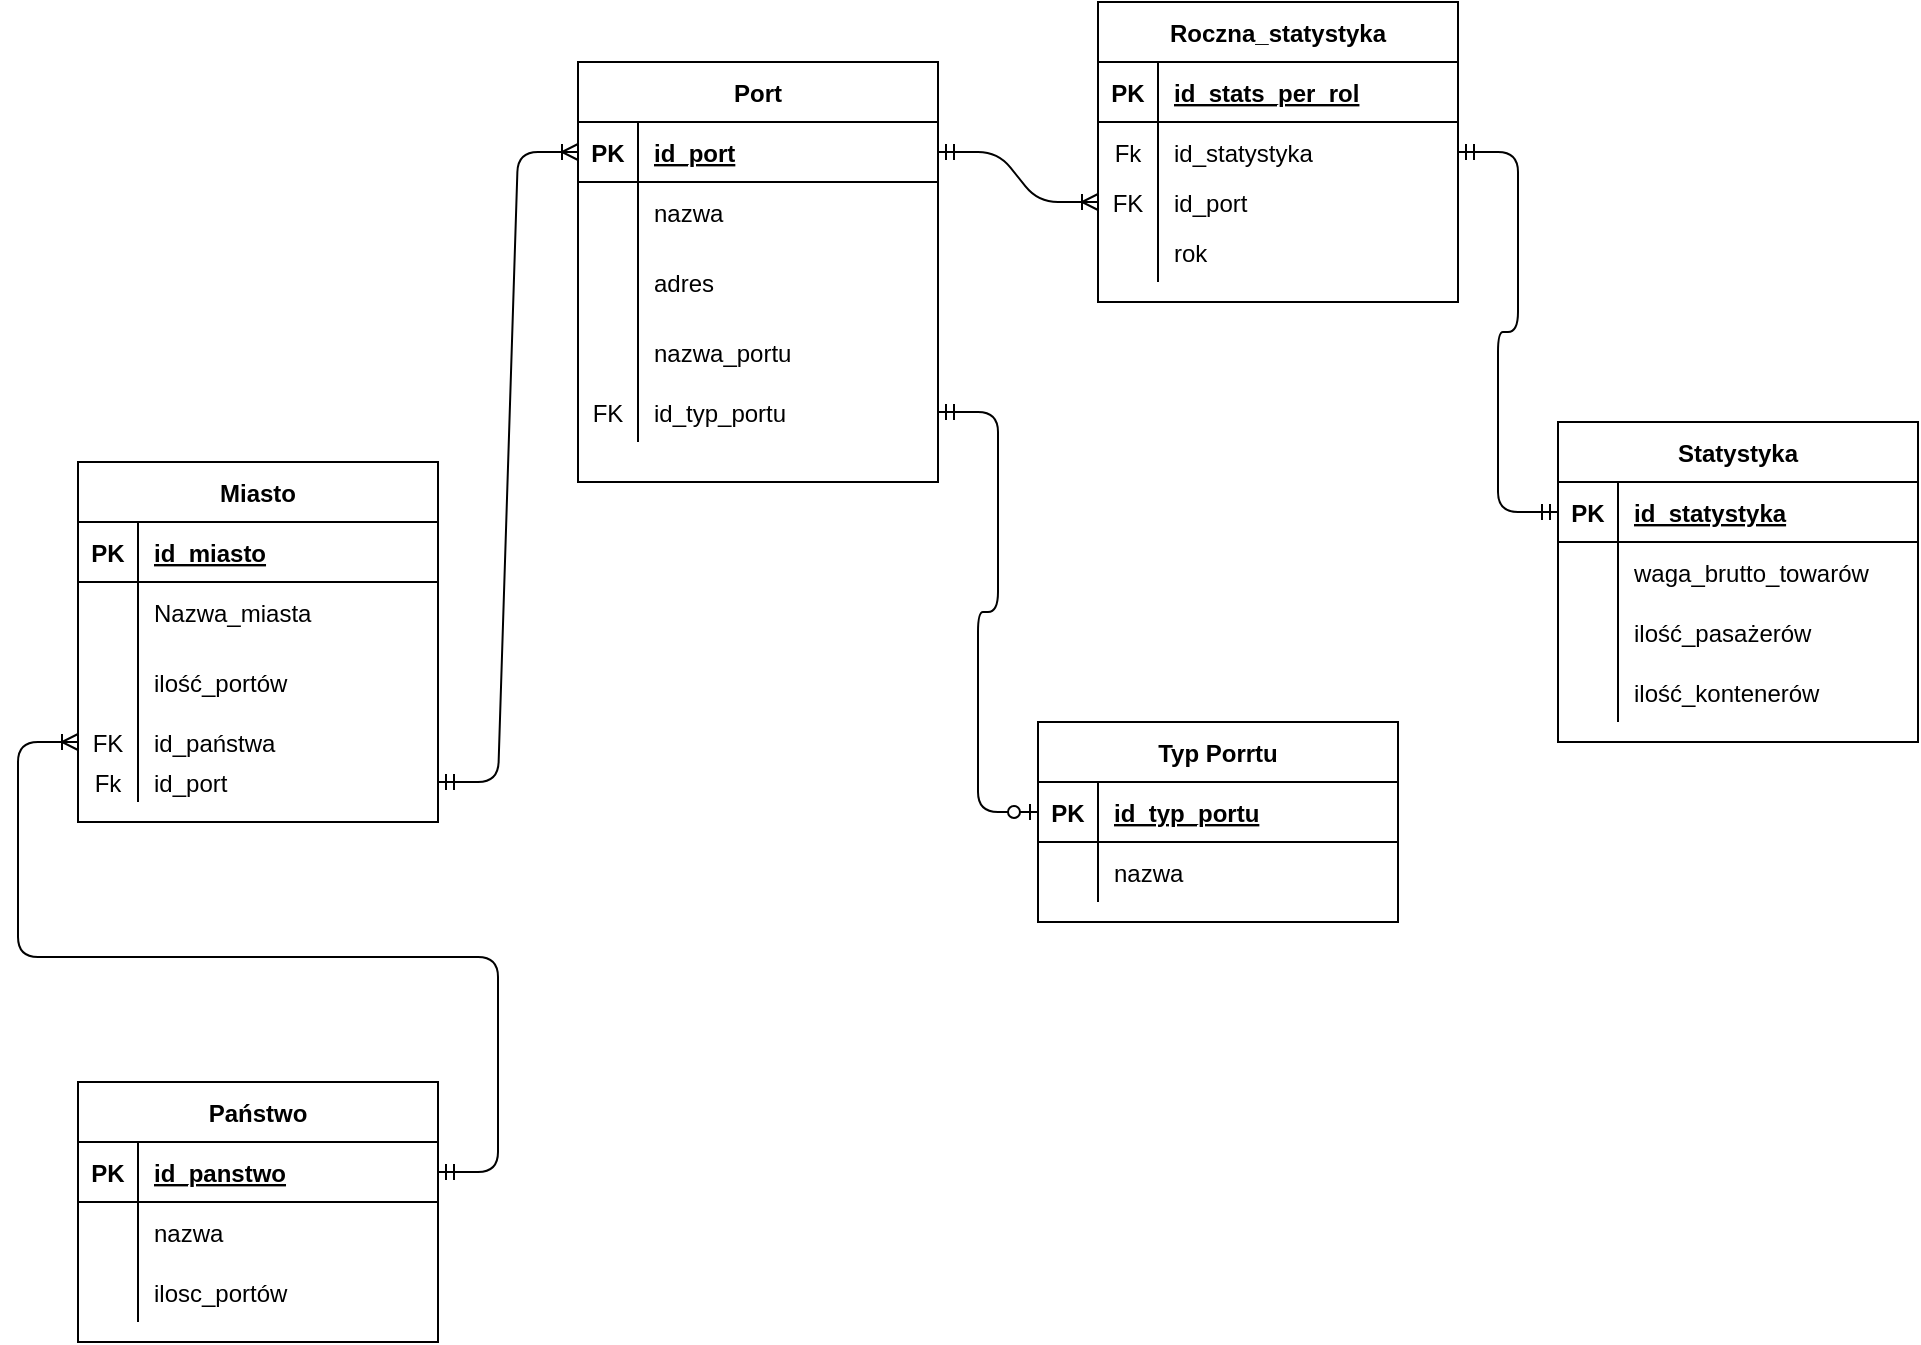 <mxfile version="13.10.4" type="github">
  <diagram id="king28Wa4wDvFOfGBkRx" name="Page-1">
    <mxGraphModel dx="1422" dy="866" grid="1" gridSize="10" guides="1" tooltips="1" connect="1" arrows="1" fold="1" page="1" pageScale="1" pageWidth="1169" pageHeight="827" math="0" shadow="0">
      <root>
        <mxCell id="0" />
        <mxCell id="1" parent="0" />
        <mxCell id="K1D0XlmbZgbigHDm2ijd-8" value="" style="fontSize=12;html=1;endArrow=ERoneToMany;startArrow=ERmandOne;entryX=0;entryY=0.5;entryDx=0;entryDy=0;exitX=1;exitY=0.5;exitDx=0;exitDy=0;edgeStyle=entityRelationEdgeStyle;" parent="1" source="XOcuQOFH5wMLyC1MqPu--37" target="XOcuQOFH5wMLyC1MqPu--15" edge="1">
          <mxGeometry width="100" height="100" relative="1" as="geometry">
            <mxPoint x="350" y="120" as="sourcePoint" />
            <mxPoint x="370" y="160" as="targetPoint" />
          </mxGeometry>
        </mxCell>
        <mxCell id="vb1wHJumCxCyKyXdI1n8-16" value="Miasto" style="shape=table;startSize=30;container=1;collapsible=1;childLayout=tableLayout;fixedRows=1;rowLines=0;fontStyle=1;align=center;resizeLast=1;" parent="1" vertex="1">
          <mxGeometry x="210" y="270" width="180" height="180" as="geometry" />
        </mxCell>
        <mxCell id="vb1wHJumCxCyKyXdI1n8-17" value="" style="shape=partialRectangle;collapsible=0;dropTarget=0;pointerEvents=0;fillColor=none;top=0;left=0;bottom=1;right=0;points=[[0,0.5],[1,0.5]];portConstraint=eastwest;" parent="vb1wHJumCxCyKyXdI1n8-16" vertex="1">
          <mxGeometry y="30" width="180" height="30" as="geometry" />
        </mxCell>
        <mxCell id="vb1wHJumCxCyKyXdI1n8-18" value="PK" style="shape=partialRectangle;connectable=0;fillColor=none;top=0;left=0;bottom=0;right=0;fontStyle=1;overflow=hidden;" parent="vb1wHJumCxCyKyXdI1n8-17" vertex="1">
          <mxGeometry width="30" height="30" as="geometry" />
        </mxCell>
        <mxCell id="vb1wHJumCxCyKyXdI1n8-19" value="id_miasto" style="shape=partialRectangle;connectable=0;fillColor=none;top=0;left=0;bottom=0;right=0;align=left;spacingLeft=6;fontStyle=5;overflow=hidden;" parent="vb1wHJumCxCyKyXdI1n8-17" vertex="1">
          <mxGeometry x="30" width="150" height="30" as="geometry" />
        </mxCell>
        <mxCell id="vb1wHJumCxCyKyXdI1n8-20" value="" style="shape=partialRectangle;collapsible=0;dropTarget=0;pointerEvents=0;fillColor=none;top=0;left=0;bottom=0;right=0;points=[[0,0.5],[1,0.5]];portConstraint=eastwest;" parent="vb1wHJumCxCyKyXdI1n8-16" vertex="1">
          <mxGeometry y="60" width="180" height="30" as="geometry" />
        </mxCell>
        <mxCell id="vb1wHJumCxCyKyXdI1n8-21" value="" style="shape=partialRectangle;connectable=0;fillColor=none;top=0;left=0;bottom=0;right=0;editable=1;overflow=hidden;" parent="vb1wHJumCxCyKyXdI1n8-20" vertex="1">
          <mxGeometry width="30" height="30" as="geometry" />
        </mxCell>
        <mxCell id="vb1wHJumCxCyKyXdI1n8-22" value="Nazwa_miasta" style="shape=partialRectangle;connectable=0;fillColor=none;top=0;left=0;bottom=0;right=0;align=left;spacingLeft=6;overflow=hidden;" parent="vb1wHJumCxCyKyXdI1n8-20" vertex="1">
          <mxGeometry x="30" width="150" height="30" as="geometry" />
        </mxCell>
        <mxCell id="vb1wHJumCxCyKyXdI1n8-23" value="" style="shape=partialRectangle;collapsible=0;dropTarget=0;pointerEvents=0;fillColor=none;top=0;left=0;bottom=0;right=0;points=[[0,0.5],[1,0.5]];portConstraint=eastwest;" parent="vb1wHJumCxCyKyXdI1n8-16" vertex="1">
          <mxGeometry y="90" width="180" height="40" as="geometry" />
        </mxCell>
        <mxCell id="vb1wHJumCxCyKyXdI1n8-24" value="" style="shape=partialRectangle;connectable=0;fillColor=none;top=0;left=0;bottom=0;right=0;editable=1;overflow=hidden;" parent="vb1wHJumCxCyKyXdI1n8-23" vertex="1">
          <mxGeometry width="30" height="40" as="geometry" />
        </mxCell>
        <mxCell id="vb1wHJumCxCyKyXdI1n8-25" value="ilość_portów" style="shape=partialRectangle;connectable=0;fillColor=none;top=0;left=0;bottom=0;right=0;align=left;spacingLeft=6;overflow=hidden;" parent="vb1wHJumCxCyKyXdI1n8-23" vertex="1">
          <mxGeometry x="30" width="150" height="40" as="geometry" />
        </mxCell>
        <mxCell id="vb1wHJumCxCyKyXdI1n8-26" value="" style="shape=partialRectangle;collapsible=0;dropTarget=0;pointerEvents=0;fillColor=none;top=0;left=0;bottom=0;right=0;points=[[0,0.5],[1,0.5]];portConstraint=eastwest;" parent="vb1wHJumCxCyKyXdI1n8-16" vertex="1">
          <mxGeometry y="130" width="180" height="20" as="geometry" />
        </mxCell>
        <mxCell id="vb1wHJumCxCyKyXdI1n8-27" value="FK" style="shape=partialRectangle;connectable=0;fillColor=none;top=0;left=0;bottom=0;right=0;editable=1;overflow=hidden;" parent="vb1wHJumCxCyKyXdI1n8-26" vertex="1">
          <mxGeometry width="30" height="20" as="geometry" />
        </mxCell>
        <mxCell id="vb1wHJumCxCyKyXdI1n8-28" value="id_państwa" style="shape=partialRectangle;connectable=0;fillColor=none;top=0;left=0;bottom=0;right=0;align=left;spacingLeft=6;overflow=hidden;" parent="vb1wHJumCxCyKyXdI1n8-26" vertex="1">
          <mxGeometry x="30" width="150" height="20" as="geometry" />
        </mxCell>
        <mxCell id="XOcuQOFH5wMLyC1MqPu--37" style="shape=partialRectangle;collapsible=0;dropTarget=0;pointerEvents=0;fillColor=none;top=0;left=0;bottom=0;right=0;points=[[0,0.5],[1,0.5]];portConstraint=eastwest;" parent="vb1wHJumCxCyKyXdI1n8-16" vertex="1">
          <mxGeometry y="150" width="180" height="20" as="geometry" />
        </mxCell>
        <mxCell id="XOcuQOFH5wMLyC1MqPu--38" value="Fk" style="shape=partialRectangle;connectable=0;fillColor=none;top=0;left=0;bottom=0;right=0;editable=1;overflow=hidden;" parent="XOcuQOFH5wMLyC1MqPu--37" vertex="1">
          <mxGeometry width="30" height="20" as="geometry" />
        </mxCell>
        <mxCell id="XOcuQOFH5wMLyC1MqPu--39" value="id_port" style="shape=partialRectangle;connectable=0;fillColor=none;top=0;left=0;bottom=0;right=0;align=left;spacingLeft=6;overflow=hidden;" parent="XOcuQOFH5wMLyC1MqPu--37" vertex="1">
          <mxGeometry x="30" width="150" height="20" as="geometry" />
        </mxCell>
        <mxCell id="XOcuQOFH5wMLyC1MqPu--1" value="Państwo" style="shape=table;startSize=30;container=1;collapsible=1;childLayout=tableLayout;fixedRows=1;rowLines=0;fontStyle=1;align=center;resizeLast=1;" parent="1" vertex="1">
          <mxGeometry x="210" y="580" width="180" height="130" as="geometry" />
        </mxCell>
        <mxCell id="XOcuQOFH5wMLyC1MqPu--2" value="" style="shape=partialRectangle;collapsible=0;dropTarget=0;pointerEvents=0;fillColor=none;top=0;left=0;bottom=1;right=0;points=[[0,0.5],[1,0.5]];portConstraint=eastwest;" parent="XOcuQOFH5wMLyC1MqPu--1" vertex="1">
          <mxGeometry y="30" width="180" height="30" as="geometry" />
        </mxCell>
        <mxCell id="XOcuQOFH5wMLyC1MqPu--3" value="PK" style="shape=partialRectangle;connectable=0;fillColor=none;top=0;left=0;bottom=0;right=0;fontStyle=1;overflow=hidden;" parent="XOcuQOFH5wMLyC1MqPu--2" vertex="1">
          <mxGeometry width="30" height="30" as="geometry" />
        </mxCell>
        <mxCell id="XOcuQOFH5wMLyC1MqPu--4" value="id_panstwo" style="shape=partialRectangle;connectable=0;fillColor=none;top=0;left=0;bottom=0;right=0;align=left;spacingLeft=6;fontStyle=5;overflow=hidden;" parent="XOcuQOFH5wMLyC1MqPu--2" vertex="1">
          <mxGeometry x="30" width="150" height="30" as="geometry" />
        </mxCell>
        <mxCell id="XOcuQOFH5wMLyC1MqPu--5" value="" style="shape=partialRectangle;collapsible=0;dropTarget=0;pointerEvents=0;fillColor=none;top=0;left=0;bottom=0;right=0;points=[[0,0.5],[1,0.5]];portConstraint=eastwest;" parent="XOcuQOFH5wMLyC1MqPu--1" vertex="1">
          <mxGeometry y="60" width="180" height="30" as="geometry" />
        </mxCell>
        <mxCell id="XOcuQOFH5wMLyC1MqPu--6" value="" style="shape=partialRectangle;connectable=0;fillColor=none;top=0;left=0;bottom=0;right=0;editable=1;overflow=hidden;" parent="XOcuQOFH5wMLyC1MqPu--5" vertex="1">
          <mxGeometry width="30" height="30" as="geometry" />
        </mxCell>
        <mxCell id="XOcuQOFH5wMLyC1MqPu--7" value="nazwa" style="shape=partialRectangle;connectable=0;fillColor=none;top=0;left=0;bottom=0;right=0;align=left;spacingLeft=6;overflow=hidden;" parent="XOcuQOFH5wMLyC1MqPu--5" vertex="1">
          <mxGeometry x="30" width="150" height="30" as="geometry" />
        </mxCell>
        <mxCell id="27LTRLqGeg-7tcX5e2VQ-1" style="shape=partialRectangle;collapsible=0;dropTarget=0;pointerEvents=0;fillColor=none;top=0;left=0;bottom=0;right=0;points=[[0,0.5],[1,0.5]];portConstraint=eastwest;" vertex="1" parent="XOcuQOFH5wMLyC1MqPu--1">
          <mxGeometry y="90" width="180" height="30" as="geometry" />
        </mxCell>
        <mxCell id="27LTRLqGeg-7tcX5e2VQ-2" style="shape=partialRectangle;connectable=0;fillColor=none;top=0;left=0;bottom=0;right=0;editable=1;overflow=hidden;" vertex="1" parent="27LTRLqGeg-7tcX5e2VQ-1">
          <mxGeometry width="30" height="30" as="geometry" />
        </mxCell>
        <mxCell id="27LTRLqGeg-7tcX5e2VQ-3" value="ilosc_portów" style="shape=partialRectangle;connectable=0;fillColor=none;top=0;left=0;bottom=0;right=0;align=left;spacingLeft=6;overflow=hidden;" vertex="1" parent="27LTRLqGeg-7tcX5e2VQ-1">
          <mxGeometry x="30" width="150" height="30" as="geometry" />
        </mxCell>
        <mxCell id="XOcuQOFH5wMLyC1MqPu--14" value="Port" style="shape=table;startSize=30;container=1;collapsible=1;childLayout=tableLayout;fixedRows=1;rowLines=0;fontStyle=1;align=center;resizeLast=1;" parent="1" vertex="1">
          <mxGeometry x="460" y="70" width="180" height="210" as="geometry" />
        </mxCell>
        <mxCell id="XOcuQOFH5wMLyC1MqPu--15" value="" style="shape=partialRectangle;collapsible=0;dropTarget=0;pointerEvents=0;fillColor=none;top=0;left=0;bottom=1;right=0;points=[[0,0.5],[1,0.5]];portConstraint=eastwest;" parent="XOcuQOFH5wMLyC1MqPu--14" vertex="1">
          <mxGeometry y="30" width="180" height="30" as="geometry" />
        </mxCell>
        <mxCell id="XOcuQOFH5wMLyC1MqPu--16" value="PK" style="shape=partialRectangle;connectable=0;fillColor=none;top=0;left=0;bottom=0;right=0;fontStyle=1;overflow=hidden;" parent="XOcuQOFH5wMLyC1MqPu--15" vertex="1">
          <mxGeometry width="30" height="30" as="geometry" />
        </mxCell>
        <mxCell id="XOcuQOFH5wMLyC1MqPu--17" value="id_port" style="shape=partialRectangle;connectable=0;fillColor=none;top=0;left=0;bottom=0;right=0;align=left;spacingLeft=6;fontStyle=5;overflow=hidden;" parent="XOcuQOFH5wMLyC1MqPu--15" vertex="1">
          <mxGeometry x="30" width="150" height="30" as="geometry" />
        </mxCell>
        <mxCell id="XOcuQOFH5wMLyC1MqPu--18" value="" style="shape=partialRectangle;collapsible=0;dropTarget=0;pointerEvents=0;fillColor=none;top=0;left=0;bottom=0;right=0;points=[[0,0.5],[1,0.5]];portConstraint=eastwest;" parent="XOcuQOFH5wMLyC1MqPu--14" vertex="1">
          <mxGeometry y="60" width="180" height="30" as="geometry" />
        </mxCell>
        <mxCell id="XOcuQOFH5wMLyC1MqPu--19" value="" style="shape=partialRectangle;connectable=0;fillColor=none;top=0;left=0;bottom=0;right=0;editable=1;overflow=hidden;" parent="XOcuQOFH5wMLyC1MqPu--18" vertex="1">
          <mxGeometry width="30" height="30" as="geometry" />
        </mxCell>
        <mxCell id="XOcuQOFH5wMLyC1MqPu--20" value="nazwa" style="shape=partialRectangle;connectable=0;fillColor=none;top=0;left=0;bottom=0;right=0;align=left;spacingLeft=6;overflow=hidden;" parent="XOcuQOFH5wMLyC1MqPu--18" vertex="1">
          <mxGeometry x="30" width="150" height="30" as="geometry" />
        </mxCell>
        <mxCell id="XOcuQOFH5wMLyC1MqPu--21" value="" style="shape=partialRectangle;collapsible=0;dropTarget=0;pointerEvents=0;fillColor=none;top=0;left=0;bottom=0;right=0;points=[[0,0.5],[1,0.5]];portConstraint=eastwest;" parent="XOcuQOFH5wMLyC1MqPu--14" vertex="1">
          <mxGeometry y="90" width="180" height="40" as="geometry" />
        </mxCell>
        <mxCell id="XOcuQOFH5wMLyC1MqPu--22" value="" style="shape=partialRectangle;connectable=0;fillColor=none;top=0;left=0;bottom=0;right=0;editable=1;overflow=hidden;" parent="XOcuQOFH5wMLyC1MqPu--21" vertex="1">
          <mxGeometry width="30" height="40" as="geometry" />
        </mxCell>
        <mxCell id="XOcuQOFH5wMLyC1MqPu--23" value="adres" style="shape=partialRectangle;connectable=0;fillColor=none;top=0;left=0;bottom=0;right=0;align=left;spacingLeft=6;overflow=hidden;" parent="XOcuQOFH5wMLyC1MqPu--21" vertex="1">
          <mxGeometry x="30" width="150" height="40" as="geometry" />
        </mxCell>
        <mxCell id="27LTRLqGeg-7tcX5e2VQ-4" style="shape=partialRectangle;collapsible=0;dropTarget=0;pointerEvents=0;fillColor=none;top=0;left=0;bottom=0;right=0;points=[[0,0.5],[1,0.5]];portConstraint=eastwest;" vertex="1" parent="XOcuQOFH5wMLyC1MqPu--14">
          <mxGeometry y="130" width="180" height="30" as="geometry" />
        </mxCell>
        <mxCell id="27LTRLqGeg-7tcX5e2VQ-5" style="shape=partialRectangle;connectable=0;fillColor=none;top=0;left=0;bottom=0;right=0;editable=1;overflow=hidden;" vertex="1" parent="27LTRLqGeg-7tcX5e2VQ-4">
          <mxGeometry width="30" height="30" as="geometry" />
        </mxCell>
        <mxCell id="27LTRLqGeg-7tcX5e2VQ-6" value="nazwa_portu" style="shape=partialRectangle;connectable=0;fillColor=none;top=0;left=0;bottom=0;right=0;align=left;spacingLeft=6;overflow=hidden;" vertex="1" parent="27LTRLqGeg-7tcX5e2VQ-4">
          <mxGeometry x="30" width="150" height="30" as="geometry" />
        </mxCell>
        <mxCell id="XOcuQOFH5wMLyC1MqPu--24" value="" style="shape=partialRectangle;collapsible=0;dropTarget=0;pointerEvents=0;fillColor=none;top=0;left=0;bottom=0;right=0;points=[[0,0.5],[1,0.5]];portConstraint=eastwest;" parent="XOcuQOFH5wMLyC1MqPu--14" vertex="1">
          <mxGeometry y="160" width="180" height="30" as="geometry" />
        </mxCell>
        <mxCell id="XOcuQOFH5wMLyC1MqPu--25" value="FK" style="shape=partialRectangle;connectable=0;fillColor=none;top=0;left=0;bottom=0;right=0;editable=1;overflow=hidden;" parent="XOcuQOFH5wMLyC1MqPu--24" vertex="1">
          <mxGeometry width="30" height="30" as="geometry" />
        </mxCell>
        <mxCell id="XOcuQOFH5wMLyC1MqPu--26" value="id_typ_portu" style="shape=partialRectangle;connectable=0;fillColor=none;top=0;left=0;bottom=0;right=0;align=left;spacingLeft=6;overflow=hidden;" parent="XOcuQOFH5wMLyC1MqPu--24" vertex="1">
          <mxGeometry x="30" width="150" height="30" as="geometry" />
        </mxCell>
        <mxCell id="XOcuQOFH5wMLyC1MqPu--40" value="Roczna_statystyka" style="shape=table;startSize=30;container=1;collapsible=1;childLayout=tableLayout;fixedRows=1;rowLines=0;fontStyle=1;align=center;resizeLast=1;" parent="1" vertex="1">
          <mxGeometry x="720" y="40" width="180" height="150" as="geometry" />
        </mxCell>
        <mxCell id="XOcuQOFH5wMLyC1MqPu--41" value="" style="shape=partialRectangle;collapsible=0;dropTarget=0;pointerEvents=0;fillColor=none;top=0;left=0;bottom=1;right=0;points=[[0,0.5],[1,0.5]];portConstraint=eastwest;" parent="XOcuQOFH5wMLyC1MqPu--40" vertex="1">
          <mxGeometry y="30" width="180" height="30" as="geometry" />
        </mxCell>
        <mxCell id="XOcuQOFH5wMLyC1MqPu--42" value="PK" style="shape=partialRectangle;connectable=0;fillColor=none;top=0;left=0;bottom=0;right=0;fontStyle=1;overflow=hidden;" parent="XOcuQOFH5wMLyC1MqPu--41" vertex="1">
          <mxGeometry width="30" height="30" as="geometry" />
        </mxCell>
        <mxCell id="XOcuQOFH5wMLyC1MqPu--43" value="id_stats_per_rol" style="shape=partialRectangle;connectable=0;fillColor=none;top=0;left=0;bottom=0;right=0;align=left;spacingLeft=6;fontStyle=5;overflow=hidden;" parent="XOcuQOFH5wMLyC1MqPu--41" vertex="1">
          <mxGeometry x="30" width="150" height="30" as="geometry" />
        </mxCell>
        <mxCell id="XOcuQOFH5wMLyC1MqPu--44" value="" style="shape=partialRectangle;collapsible=0;dropTarget=0;pointerEvents=0;fillColor=none;top=0;left=0;bottom=0;right=0;points=[[0,0.5],[1,0.5]];portConstraint=eastwest;" parent="XOcuQOFH5wMLyC1MqPu--40" vertex="1">
          <mxGeometry y="60" width="180" height="30" as="geometry" />
        </mxCell>
        <mxCell id="XOcuQOFH5wMLyC1MqPu--45" value="Fk" style="shape=partialRectangle;connectable=0;fillColor=none;top=0;left=0;bottom=0;right=0;editable=1;overflow=hidden;" parent="XOcuQOFH5wMLyC1MqPu--44" vertex="1">
          <mxGeometry width="30" height="30" as="geometry" />
        </mxCell>
        <mxCell id="XOcuQOFH5wMLyC1MqPu--46" value="id_statystyka" style="shape=partialRectangle;connectable=0;fillColor=none;top=0;left=0;bottom=0;right=0;align=left;spacingLeft=6;overflow=hidden;" parent="XOcuQOFH5wMLyC1MqPu--44" vertex="1">
          <mxGeometry x="30" width="150" height="30" as="geometry" />
        </mxCell>
        <mxCell id="XOcuQOFH5wMLyC1MqPu--47" value="" style="shape=partialRectangle;collapsible=0;dropTarget=0;pointerEvents=0;fillColor=none;top=0;left=0;bottom=0;right=0;points=[[0,0.5],[1,0.5]];portConstraint=eastwest;" parent="XOcuQOFH5wMLyC1MqPu--40" vertex="1">
          <mxGeometry y="90" width="180" height="20" as="geometry" />
        </mxCell>
        <mxCell id="XOcuQOFH5wMLyC1MqPu--48" value="FK" style="shape=partialRectangle;connectable=0;fillColor=none;top=0;left=0;bottom=0;right=0;editable=1;overflow=hidden;" parent="XOcuQOFH5wMLyC1MqPu--47" vertex="1">
          <mxGeometry width="30" height="20" as="geometry" />
        </mxCell>
        <mxCell id="XOcuQOFH5wMLyC1MqPu--49" value="id_port" style="shape=partialRectangle;connectable=0;fillColor=none;top=0;left=0;bottom=0;right=0;align=left;spacingLeft=6;overflow=hidden;" parent="XOcuQOFH5wMLyC1MqPu--47" vertex="1">
          <mxGeometry x="30" width="150" height="20" as="geometry" />
        </mxCell>
        <mxCell id="XOcuQOFH5wMLyC1MqPu--50" value="" style="shape=partialRectangle;collapsible=0;dropTarget=0;pointerEvents=0;fillColor=none;top=0;left=0;bottom=0;right=0;points=[[0,0.5],[1,0.5]];portConstraint=eastwest;" parent="XOcuQOFH5wMLyC1MqPu--40" vertex="1">
          <mxGeometry y="110" width="180" height="30" as="geometry" />
        </mxCell>
        <mxCell id="XOcuQOFH5wMLyC1MqPu--51" value="" style="shape=partialRectangle;connectable=0;fillColor=none;top=0;left=0;bottom=0;right=0;editable=1;overflow=hidden;" parent="XOcuQOFH5wMLyC1MqPu--50" vertex="1">
          <mxGeometry width="30" height="30" as="geometry" />
        </mxCell>
        <mxCell id="XOcuQOFH5wMLyC1MqPu--52" value="rok" style="shape=partialRectangle;connectable=0;fillColor=none;top=0;left=0;bottom=0;right=0;align=left;spacingLeft=6;overflow=hidden;" parent="XOcuQOFH5wMLyC1MqPu--50" vertex="1">
          <mxGeometry x="30" width="150" height="30" as="geometry" />
        </mxCell>
        <mxCell id="XOcuQOFH5wMLyC1MqPu--55" value="" style="edgeStyle=entityRelationEdgeStyle;fontSize=12;html=1;endArrow=ERoneToMany;startArrow=ERmandOne;jumpStyle=gap;exitX=1;exitY=0.5;exitDx=0;exitDy=0;" parent="1" source="XOcuQOFH5wMLyC1MqPu--2" edge="1">
          <mxGeometry width="100" height="100" relative="1" as="geometry">
            <mxPoint x="100" y="620" as="sourcePoint" />
            <mxPoint x="210" y="410" as="targetPoint" />
          </mxGeometry>
        </mxCell>
        <mxCell id="XOcuQOFH5wMLyC1MqPu--56" value="" style="edgeStyle=entityRelationEdgeStyle;fontSize=12;html=1;endArrow=ERoneToMany;startArrow=ERmandOne;exitX=1;exitY=0.5;exitDx=0;exitDy=0;" parent="1" source="XOcuQOFH5wMLyC1MqPu--15" target="XOcuQOFH5wMLyC1MqPu--47" edge="1">
          <mxGeometry width="100" height="100" relative="1" as="geometry">
            <mxPoint x="430" y="450" as="sourcePoint" />
            <mxPoint x="680" y="500" as="targetPoint" />
          </mxGeometry>
        </mxCell>
        <mxCell id="XOcuQOFH5wMLyC1MqPu--57" value="Statystyka" style="shape=table;startSize=30;container=1;collapsible=1;childLayout=tableLayout;fixedRows=1;rowLines=0;fontStyle=1;align=center;resizeLast=1;" parent="1" vertex="1">
          <mxGeometry x="950" y="250" width="180" height="160" as="geometry" />
        </mxCell>
        <mxCell id="XOcuQOFH5wMLyC1MqPu--58" value="" style="shape=partialRectangle;collapsible=0;dropTarget=0;pointerEvents=0;fillColor=none;top=0;left=0;bottom=1;right=0;points=[[0,0.5],[1,0.5]];portConstraint=eastwest;" parent="XOcuQOFH5wMLyC1MqPu--57" vertex="1">
          <mxGeometry y="30" width="180" height="30" as="geometry" />
        </mxCell>
        <mxCell id="XOcuQOFH5wMLyC1MqPu--59" value="PK" style="shape=partialRectangle;connectable=0;fillColor=none;top=0;left=0;bottom=0;right=0;fontStyle=1;overflow=hidden;" parent="XOcuQOFH5wMLyC1MqPu--58" vertex="1">
          <mxGeometry width="30" height="30" as="geometry" />
        </mxCell>
        <mxCell id="XOcuQOFH5wMLyC1MqPu--60" value="id_statystyka" style="shape=partialRectangle;connectable=0;fillColor=none;top=0;left=0;bottom=0;right=0;align=left;spacingLeft=6;fontStyle=5;overflow=hidden;" parent="XOcuQOFH5wMLyC1MqPu--58" vertex="1">
          <mxGeometry x="30" width="150" height="30" as="geometry" />
        </mxCell>
        <mxCell id="XOcuQOFH5wMLyC1MqPu--61" value="" style="shape=partialRectangle;collapsible=0;dropTarget=0;pointerEvents=0;fillColor=none;top=0;left=0;bottom=0;right=0;points=[[0,0.5],[1,0.5]];portConstraint=eastwest;" parent="XOcuQOFH5wMLyC1MqPu--57" vertex="1">
          <mxGeometry y="60" width="180" height="30" as="geometry" />
        </mxCell>
        <mxCell id="XOcuQOFH5wMLyC1MqPu--62" value="" style="shape=partialRectangle;connectable=0;fillColor=none;top=0;left=0;bottom=0;right=0;editable=1;overflow=hidden;" parent="XOcuQOFH5wMLyC1MqPu--61" vertex="1">
          <mxGeometry width="30" height="30" as="geometry" />
        </mxCell>
        <mxCell id="XOcuQOFH5wMLyC1MqPu--63" value="waga_brutto_towarów" style="shape=partialRectangle;connectable=0;fillColor=none;top=0;left=0;bottom=0;right=0;align=left;spacingLeft=6;overflow=hidden;" parent="XOcuQOFH5wMLyC1MqPu--61" vertex="1">
          <mxGeometry x="30" width="150" height="30" as="geometry" />
        </mxCell>
        <mxCell id="XOcuQOFH5wMLyC1MqPu--64" value="" style="shape=partialRectangle;collapsible=0;dropTarget=0;pointerEvents=0;fillColor=none;top=0;left=0;bottom=0;right=0;points=[[0,0.5],[1,0.5]];portConstraint=eastwest;" parent="XOcuQOFH5wMLyC1MqPu--57" vertex="1">
          <mxGeometry y="90" width="180" height="30" as="geometry" />
        </mxCell>
        <mxCell id="XOcuQOFH5wMLyC1MqPu--65" value="" style="shape=partialRectangle;connectable=0;fillColor=none;top=0;left=0;bottom=0;right=0;editable=1;overflow=hidden;" parent="XOcuQOFH5wMLyC1MqPu--64" vertex="1">
          <mxGeometry width="30" height="30" as="geometry" />
        </mxCell>
        <mxCell id="XOcuQOFH5wMLyC1MqPu--66" value="ilość_pasażerów" style="shape=partialRectangle;connectable=0;fillColor=none;top=0;left=0;bottom=0;right=0;align=left;spacingLeft=6;overflow=hidden;" parent="XOcuQOFH5wMLyC1MqPu--64" vertex="1">
          <mxGeometry x="30" width="150" height="30" as="geometry" />
        </mxCell>
        <mxCell id="XOcuQOFH5wMLyC1MqPu--67" value="" style="shape=partialRectangle;collapsible=0;dropTarget=0;pointerEvents=0;fillColor=none;top=0;left=0;bottom=0;right=0;points=[[0,0.5],[1,0.5]];portConstraint=eastwest;" parent="XOcuQOFH5wMLyC1MqPu--57" vertex="1">
          <mxGeometry y="120" width="180" height="30" as="geometry" />
        </mxCell>
        <mxCell id="XOcuQOFH5wMLyC1MqPu--68" value="" style="shape=partialRectangle;connectable=0;fillColor=none;top=0;left=0;bottom=0;right=0;editable=1;overflow=hidden;" parent="XOcuQOFH5wMLyC1MqPu--67" vertex="1">
          <mxGeometry width="30" height="30" as="geometry" />
        </mxCell>
        <mxCell id="XOcuQOFH5wMLyC1MqPu--69" value="ilość_kontenerów" style="shape=partialRectangle;connectable=0;fillColor=none;top=0;left=0;bottom=0;right=0;align=left;spacingLeft=6;overflow=hidden;" parent="XOcuQOFH5wMLyC1MqPu--67" vertex="1">
          <mxGeometry x="30" width="150" height="30" as="geometry" />
        </mxCell>
        <mxCell id="XOcuQOFH5wMLyC1MqPu--70" value="" style="edgeStyle=entityRelationEdgeStyle;fontSize=12;html=1;endArrow=ERmandOne;startArrow=ERmandOne;exitX=1;exitY=0.5;exitDx=0;exitDy=0;entryX=0;entryY=0.5;entryDx=0;entryDy=0;" parent="1" source="XOcuQOFH5wMLyC1MqPu--44" target="XOcuQOFH5wMLyC1MqPu--58" edge="1">
          <mxGeometry width="100" height="100" relative="1" as="geometry">
            <mxPoint x="880" y="430" as="sourcePoint" />
            <mxPoint x="980" y="330" as="targetPoint" />
          </mxGeometry>
        </mxCell>
        <mxCell id="XOcuQOFH5wMLyC1MqPu--71" value="Typ Porrtu" style="shape=table;startSize=30;container=1;collapsible=1;childLayout=tableLayout;fixedRows=1;rowLines=0;fontStyle=1;align=center;resizeLast=1;" parent="1" vertex="1">
          <mxGeometry x="690" y="400" width="180" height="100" as="geometry" />
        </mxCell>
        <mxCell id="XOcuQOFH5wMLyC1MqPu--72" value="" style="shape=partialRectangle;collapsible=0;dropTarget=0;pointerEvents=0;fillColor=none;top=0;left=0;bottom=1;right=0;points=[[0,0.5],[1,0.5]];portConstraint=eastwest;" parent="XOcuQOFH5wMLyC1MqPu--71" vertex="1">
          <mxGeometry y="30" width="180" height="30" as="geometry" />
        </mxCell>
        <mxCell id="XOcuQOFH5wMLyC1MqPu--73" value="PK" style="shape=partialRectangle;connectable=0;fillColor=none;top=0;left=0;bottom=0;right=0;fontStyle=1;overflow=hidden;" parent="XOcuQOFH5wMLyC1MqPu--72" vertex="1">
          <mxGeometry width="30" height="30" as="geometry" />
        </mxCell>
        <mxCell id="XOcuQOFH5wMLyC1MqPu--74" value="id_typ_portu" style="shape=partialRectangle;connectable=0;fillColor=none;top=0;left=0;bottom=0;right=0;align=left;spacingLeft=6;fontStyle=5;overflow=hidden;" parent="XOcuQOFH5wMLyC1MqPu--72" vertex="1">
          <mxGeometry x="30" width="150" height="30" as="geometry" />
        </mxCell>
        <mxCell id="XOcuQOFH5wMLyC1MqPu--75" value="" style="shape=partialRectangle;collapsible=0;dropTarget=0;pointerEvents=0;fillColor=none;top=0;left=0;bottom=0;right=0;points=[[0,0.5],[1,0.5]];portConstraint=eastwest;" parent="XOcuQOFH5wMLyC1MqPu--71" vertex="1">
          <mxGeometry y="60" width="180" height="30" as="geometry" />
        </mxCell>
        <mxCell id="XOcuQOFH5wMLyC1MqPu--76" value="" style="shape=partialRectangle;connectable=0;fillColor=none;top=0;left=0;bottom=0;right=0;editable=1;overflow=hidden;" parent="XOcuQOFH5wMLyC1MqPu--75" vertex="1">
          <mxGeometry width="30" height="30" as="geometry" />
        </mxCell>
        <mxCell id="XOcuQOFH5wMLyC1MqPu--77" value="nazwa" style="shape=partialRectangle;connectable=0;fillColor=none;top=0;left=0;bottom=0;right=0;align=left;spacingLeft=6;overflow=hidden;" parent="XOcuQOFH5wMLyC1MqPu--75" vertex="1">
          <mxGeometry x="30" width="150" height="30" as="geometry" />
        </mxCell>
        <mxCell id="XOcuQOFH5wMLyC1MqPu--84" value="" style="edgeStyle=entityRelationEdgeStyle;fontSize=12;html=1;endArrow=ERzeroToOne;startArrow=ERmandOne;exitX=1;exitY=0.5;exitDx=0;exitDy=0;entryX=0;entryY=0.5;entryDx=0;entryDy=0;" parent="1" source="XOcuQOFH5wMLyC1MqPu--24" target="XOcuQOFH5wMLyC1MqPu--72" edge="1">
          <mxGeometry width="100" height="100" relative="1" as="geometry">
            <mxPoint x="560" y="410" as="sourcePoint" />
            <mxPoint x="660" y="310" as="targetPoint" />
          </mxGeometry>
        </mxCell>
      </root>
    </mxGraphModel>
  </diagram>
</mxfile>
